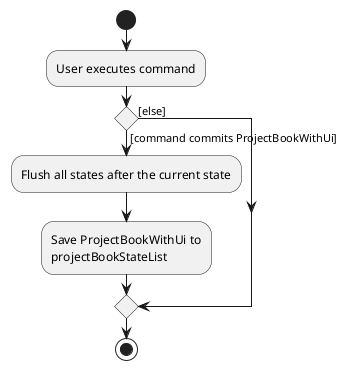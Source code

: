@startuml
start
:User executes command;

'Since the beta syntax does not support placing the condition outside the
'diamond we place it as the true branch instead.

if () then ([command commits ProjectBookWithUi])
    :Flush all states after the current state;
    :Save ProjectBookWithUi to
    projectBookStateList;
else ([else])
endif
stop
@enduml
